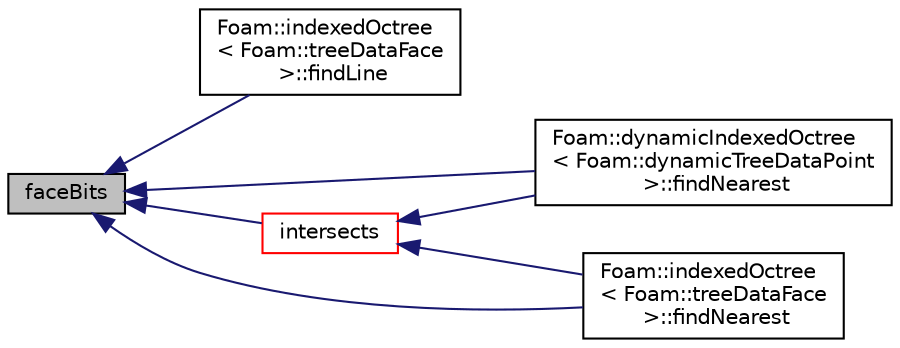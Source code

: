 digraph "faceBits"
{
  bgcolor="transparent";
  edge [fontname="Helvetica",fontsize="10",labelfontname="Helvetica",labelfontsize="10"];
  node [fontname="Helvetica",fontsize="10",shape=record];
  rankdir="LR";
  Node260 [label="faceBits",height=0.2,width=0.4,color="black", fillcolor="grey75", style="filled", fontcolor="black"];
  Node260 -> Node261 [dir="back",color="midnightblue",fontsize="10",style="solid",fontname="Helvetica"];
  Node261 [label="Foam::indexedOctree\l\< Foam::treeDataFace\l \>::findLine",height=0.2,width=0.4,color="black",URL="$a26157.html#a53cbb9ab3cd4b8f4eca1489208acd266"];
  Node260 -> Node262 [dir="back",color="midnightblue",fontsize="10",style="solid",fontname="Helvetica"];
  Node262 [label="Foam::dynamicIndexedOctree\l\< Foam::dynamicTreeDataPoint\l \>::findNearest",height=0.2,width=0.4,color="black",URL="$a26745.html#ae090443cbaa3565bc6dc0b28e77793a8",tooltip="Low level: calculate nearest starting from subnode. "];
  Node260 -> Node263 [dir="back",color="midnightblue",fontsize="10",style="solid",fontname="Helvetica"];
  Node263 [label="Foam::indexedOctree\l\< Foam::treeDataFace\l \>::findNearest",height=0.2,width=0.4,color="black",URL="$a26157.html#abd1691a3fc13b01ad68fb3ca35ec22d8",tooltip="Low level: calculate nearest starting from subnode. "];
  Node260 -> Node264 [dir="back",color="midnightblue",fontsize="10",style="solid",fontname="Helvetica"];
  Node264 [label="intersects",height=0.2,width=0.4,color="red",URL="$a28773.html#a7f2d8860a14160c2474f35e362a9b149",tooltip="Intersects segment; set point to intersection position and face,. "];
  Node264 -> Node262 [dir="back",color="midnightblue",fontsize="10",style="solid",fontname="Helvetica"];
  Node264 -> Node263 [dir="back",color="midnightblue",fontsize="10",style="solid",fontname="Helvetica"];
}
